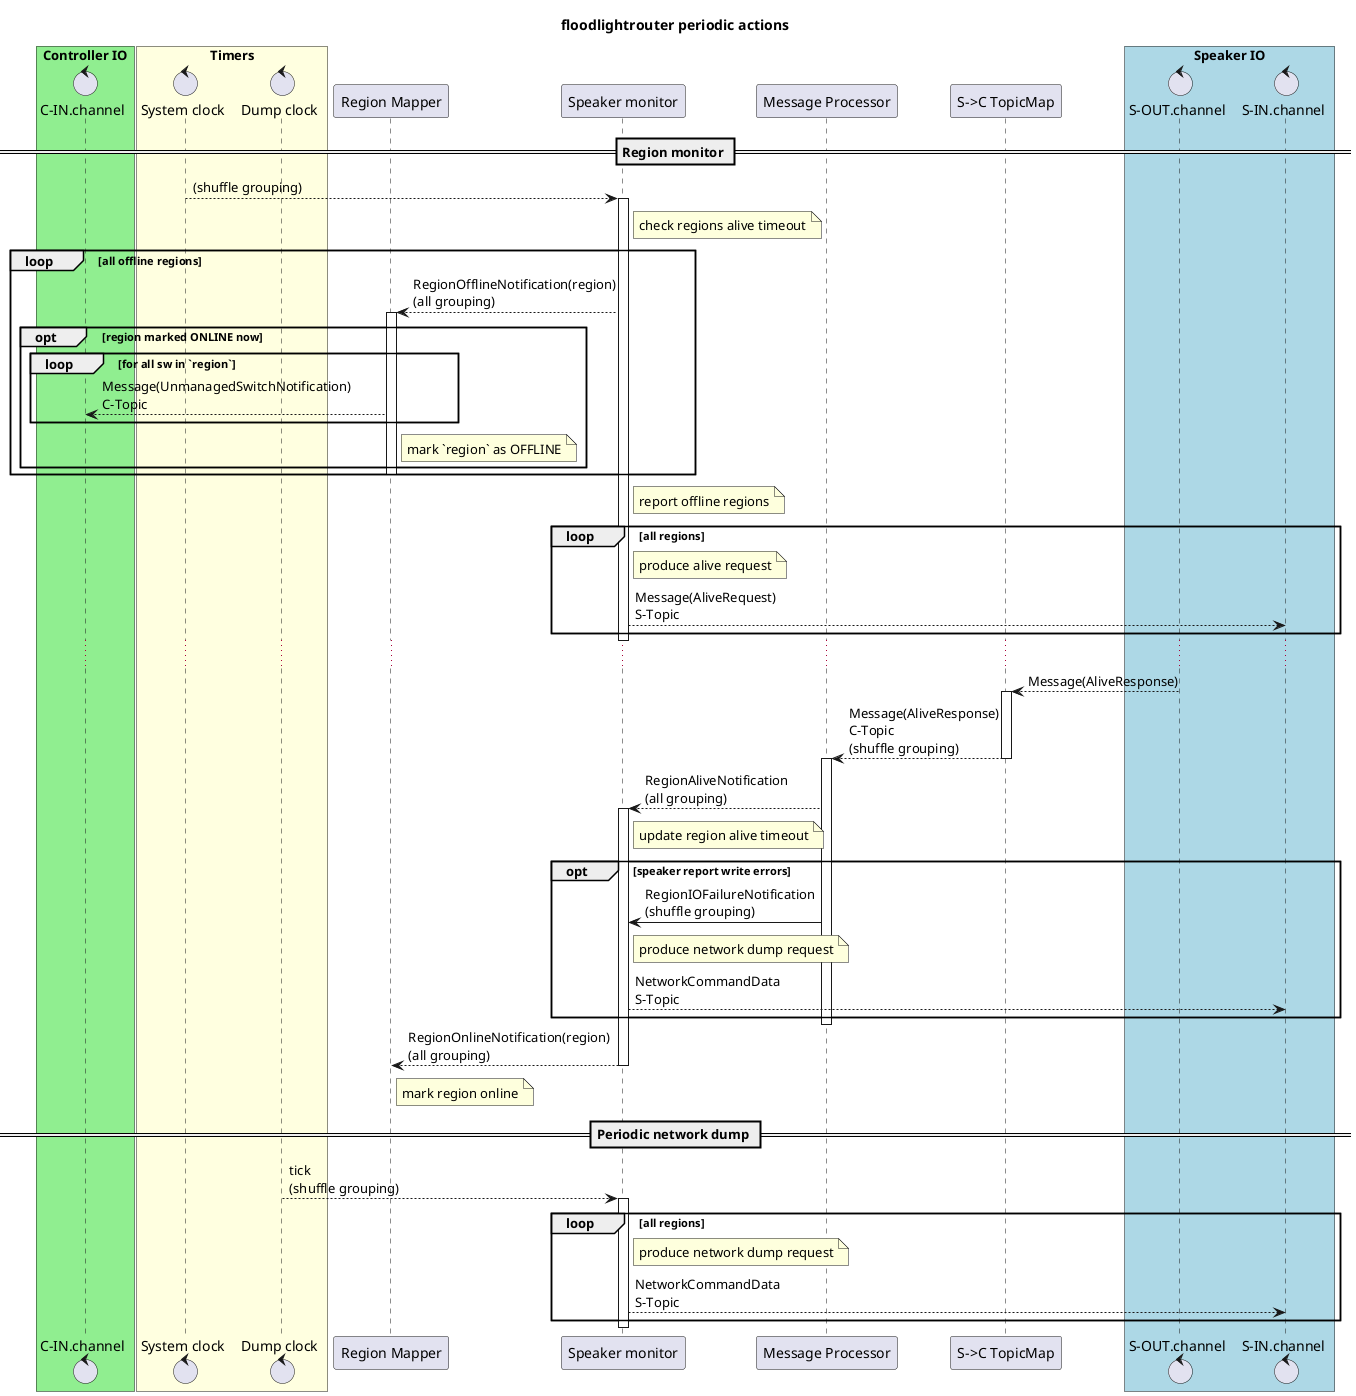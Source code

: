 @startuml
title floodlightrouter periodic actions

box "Controller IO" #LightGreen
control "C-IN.channel" as CIN
end box

box "Timers" #LightYellow
control "System clock" as clock
control "Dump clock" as dclock
end box

participant "Region Mapper" as RegionMapper
participant "Speaker monitor" as SMonitor
participant "Message Processor" as processor
participant "S->C TopicMap" as STopicMap

box "Speaker IO" #LightBlue
control "S-OUT.channel" as SOUT
control "S-IN.channel" as SIN
end box

== Region monitor ==
clock --> SMonitor : (shuffle grouping)

activate SMonitor
note right of SMonitor : check regions alive timeout
loop all offline regions
    SMonitor --> RegionMapper : RegionOfflineNotification(region)\n(all grouping)
    activate RegionMapper
    opt region marked ONLINE now
        loop for all sw in `region`
            RegionMapper --> CIN : Message(UnmanagedSwitchNotification)\nC-Topic
        end loop
        note right of RegionMapper : mark `region` as OFFLINE
    end opt
    deactivate RegionMapper
end loop

note right of SMonitor : report offline regions
loop all regions
    note right of SMonitor : produce alive request
    SMonitor --> SIN : Message(AliveRequest)\nS-Topic
end loop
deactivate SMonitor

...

SOUT --> STopicMap : Message(AliveResponse)

activate STopicMap
STopicMap --> processor : Message(AliveResponse)\nC-Topic\n(shuffle grouping)
deactivate STopicMap

activate processor
processor --> SMonitor : RegionAliveNotification\n(all grouping)
activate SMonitor
note right of SMonitor : update region alive timeout

opt speaker report write errors
    processor -> SMonitor : RegionIOFailureNotification\n(shuffle grouping)
    note right of SMonitor : produce network dump request
    SMonitor --> SIN : NetworkCommandData\nS-Topic
end opt
deactivate processor

SMonitor --> RegionMapper : RegionOnlineNotification(region)\n(all grouping)
note right of RegionMapper : mark region online
deactivate SMonitor

== Periodic network dump ==

dclock --> SMonitor : tick\n(shuffle grouping)

activate SMonitor
loop all regions
    note right of SMonitor : produce network dump request
    SMonitor --> SIN : NetworkCommandData\nS-Topic
end loop
deactivate SMonitor

@enduml
